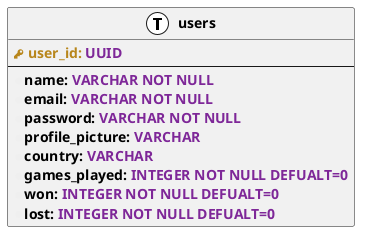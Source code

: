 @startuml MTAA PostgreSQL Database Physical Model

left to right direction
skinparam class {
    FontStyle bold
}

!define primary_key(x) <b><color:#b8861b><&key></color> <color:#b8861b>x:</color></b>
!define foreign_key(x) <b><color:#464600><&key></color><color:#464600>x</color>:</b>
!define column(x) <b><color:#efefef><&media-record></color>x:</b>
!define value(x) <b><color:#7e2798>x</color></b>
!define table(x) entity x << (T, white) >>

table(users) {
    primary_key(user_id) value(UUID)
    --
    column(name) value(VARCHAR NOT NULL)
    column(email) value(VARCHAR NOT NULL)
    column(password) value(VARCHAR NOT NULL)
    column(profile_picture) value(VARCHAR)
    column(country) value(VARCHAR)
    column(games_played) value(INTEGER NOT NULL DEFUALT=0)
    column(won) value(INTEGER NOT NULL DEFUALT=0)
    column(lost) value(INTEGER NOT NULL DEFUALT=0)
}

@enduml